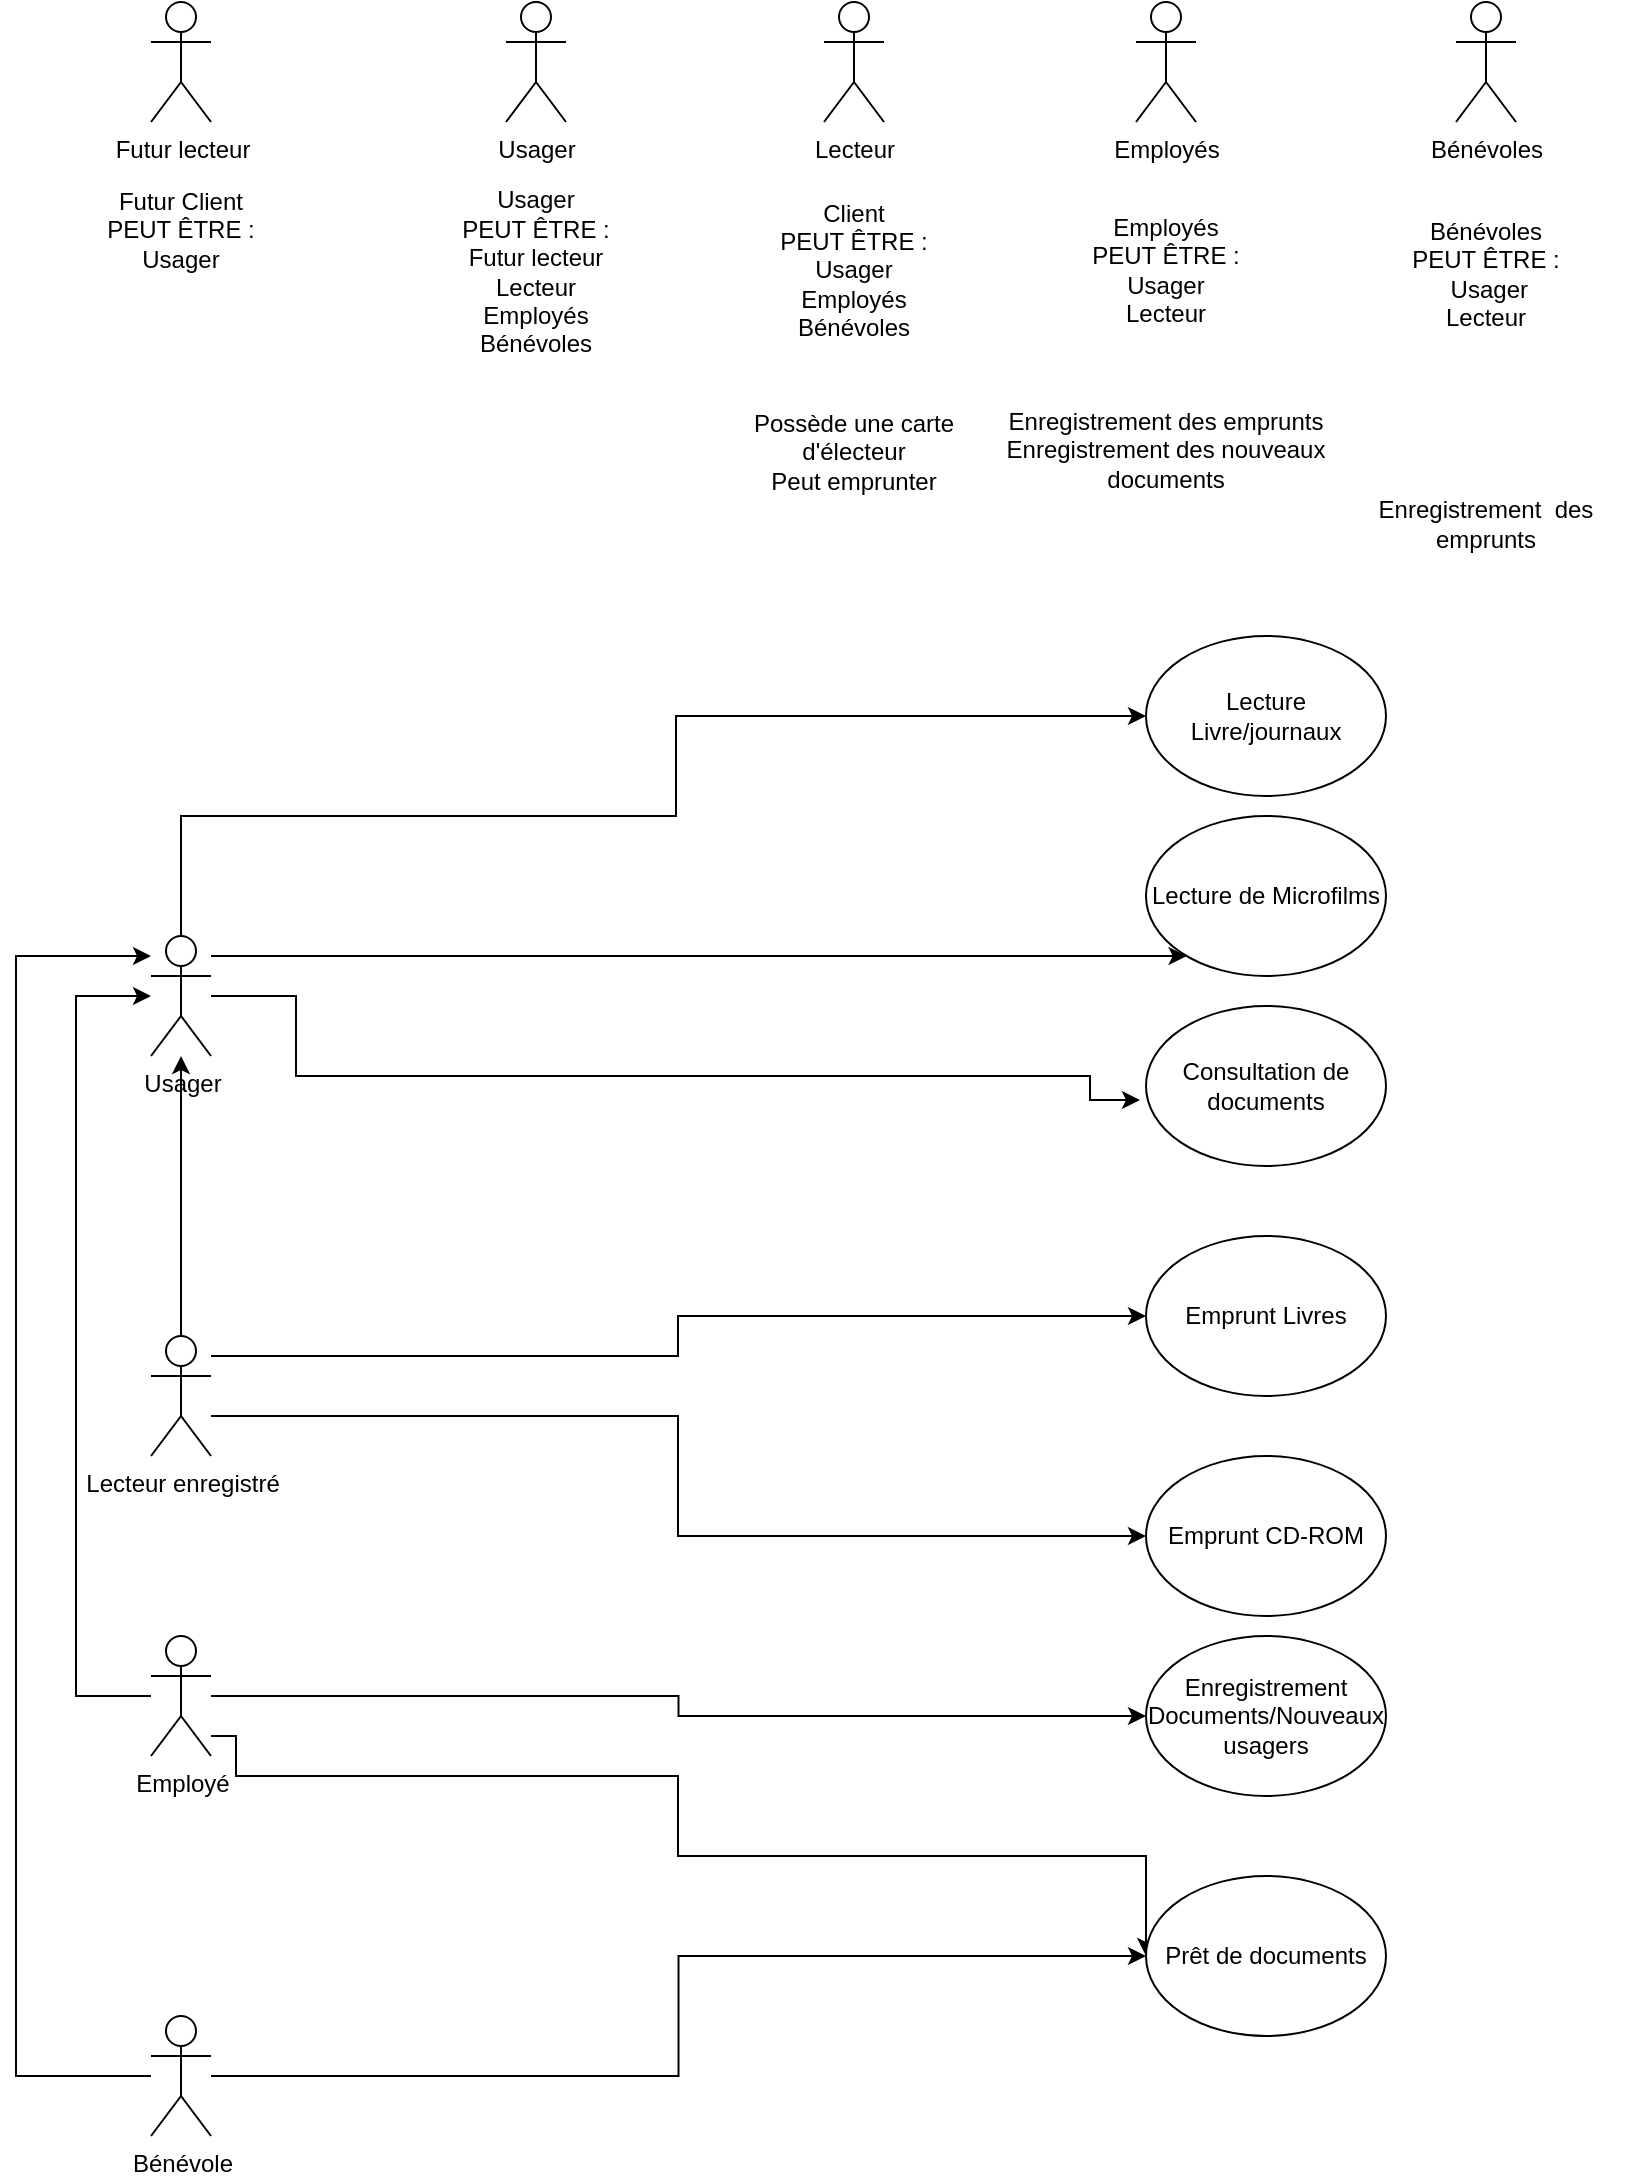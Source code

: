 <mxfile version="18.1.3" type="github">
  <diagram id="fm7U9SSoICCijSZEIIOG" name="Page-1">
    <mxGraphModel dx="1497" dy="842" grid="1" gridSize="10" guides="1" tooltips="1" connect="1" arrows="1" fold="1" page="1" pageScale="1" pageWidth="827" pageHeight="1169" math="0" shadow="0">
      <root>
        <mxCell id="0" />
        <mxCell id="1" parent="0" />
        <mxCell id="n0n8YimcOrlQ7607udr9-1" value="Usager&lt;br&gt;" style="shape=umlActor;verticalLabelPosition=bottom;verticalAlign=top;html=1;outlineConnect=0;" vertex="1" parent="1">
          <mxGeometry x="255" y="3" width="30" height="60" as="geometry" />
        </mxCell>
        <mxCell id="n0n8YimcOrlQ7607udr9-6" value="Futur lecteur" style="shape=umlActor;verticalLabelPosition=bottom;verticalAlign=top;html=1;outlineConnect=0;" vertex="1" parent="1">
          <mxGeometry x="77.5" y="3" width="30" height="60" as="geometry" />
        </mxCell>
        <mxCell id="n0n8YimcOrlQ7607udr9-8" value="Lecteur" style="shape=umlActor;verticalLabelPosition=bottom;verticalAlign=top;html=1;outlineConnect=0;" vertex="1" parent="1">
          <mxGeometry x="414" y="3" width="30" height="60" as="geometry" />
        </mxCell>
        <mxCell id="n0n8YimcOrlQ7607udr9-9" value="Employés&lt;br&gt;" style="shape=umlActor;verticalLabelPosition=bottom;verticalAlign=top;html=1;outlineConnect=0;" vertex="1" parent="1">
          <mxGeometry x="570" y="3" width="30" height="60" as="geometry" />
        </mxCell>
        <mxCell id="n0n8YimcOrlQ7607udr9-10" value="Bénévoles&lt;br&gt;" style="shape=umlActor;verticalLabelPosition=bottom;verticalAlign=top;html=1;outlineConnect=0;" vertex="1" parent="1">
          <mxGeometry x="730" y="3" width="30" height="60" as="geometry" />
        </mxCell>
        <mxCell id="n0n8YimcOrlQ7607udr9-12" value="Futur Client&lt;br&gt;PEUT ÊTRE :&lt;br&gt;Usager" style="text;html=1;strokeColor=none;fillColor=none;align=center;verticalAlign=middle;whiteSpace=wrap;rounded=0;" vertex="1" parent="1">
          <mxGeometry x="50" y="102" width="85" height="30" as="geometry" />
        </mxCell>
        <mxCell id="n0n8YimcOrlQ7607udr9-14" value="Usager&lt;br&gt;PEUT ÊTRE :&lt;br&gt;Futur lecteur&lt;br&gt;Lecteur&lt;br&gt;Employés&lt;br&gt;Bénévoles" style="text;html=1;strokeColor=none;fillColor=none;align=center;verticalAlign=middle;whiteSpace=wrap;rounded=0;" vertex="1" parent="1">
          <mxGeometry x="210" y="123" width="120" height="30" as="geometry" />
        </mxCell>
        <mxCell id="n0n8YimcOrlQ7607udr9-15" value="Client&lt;br&gt;PEUT ÊTRE :&lt;br&gt;Usager&lt;br&gt;Employés&lt;br&gt;Bénévoles" style="text;html=1;strokeColor=none;fillColor=none;align=center;verticalAlign=middle;whiteSpace=wrap;rounded=0;" vertex="1" parent="1">
          <mxGeometry x="384" y="122" width="90" height="30" as="geometry" />
        </mxCell>
        <mxCell id="n0n8YimcOrlQ7607udr9-16" value="Employés&lt;br&gt;PEUT ÊTRE :&lt;br&gt;Usager&lt;br&gt;Lecteur" style="text;html=1;strokeColor=none;fillColor=none;align=center;verticalAlign=middle;whiteSpace=wrap;rounded=0;" vertex="1" parent="1">
          <mxGeometry x="540" y="122" width="90" height="30" as="geometry" />
        </mxCell>
        <mxCell id="n0n8YimcOrlQ7607udr9-17" value="Bénévoles&lt;br&gt;PEUT ÊTRE :&lt;br&gt;&amp;nbsp;Usager&lt;br&gt;Lecteur" style="text;html=1;strokeColor=none;fillColor=none;align=center;verticalAlign=middle;whiteSpace=wrap;rounded=0;" vertex="1" parent="1">
          <mxGeometry x="695" y="124" width="100" height="30" as="geometry" />
        </mxCell>
        <mxCell id="n0n8YimcOrlQ7607udr9-19" value="Enregistrement&amp;nbsp; des emprunts" style="text;html=1;strokeColor=none;fillColor=none;align=center;verticalAlign=middle;whiteSpace=wrap;rounded=0;" vertex="1" parent="1">
          <mxGeometry x="670" y="249" width="150" height="30" as="geometry" />
        </mxCell>
        <mxCell id="n0n8YimcOrlQ7607udr9-21" value="Enregistrement des emprunts&lt;br&gt;Enregistrement des nouveaux documents" style="text;html=1;strokeColor=none;fillColor=none;align=center;verticalAlign=middle;whiteSpace=wrap;rounded=0;" vertex="1" parent="1">
          <mxGeometry x="495" y="212" width="180" height="30" as="geometry" />
        </mxCell>
        <mxCell id="n0n8YimcOrlQ7607udr9-22" value="Possède une carte d&#39;électeur&lt;br&gt;Peut emprunter" style="text;html=1;strokeColor=none;fillColor=none;align=center;verticalAlign=middle;whiteSpace=wrap;rounded=0;" vertex="1" parent="1">
          <mxGeometry x="359" y="213" width="140" height="30" as="geometry" />
        </mxCell>
        <mxCell id="n0n8YimcOrlQ7607udr9-25" style="edgeStyle=orthogonalEdgeStyle;rounded=0;orthogonalLoop=1;jettySize=auto;html=1;" edge="1" parent="1" source="n0n8YimcOrlQ7607udr9-23" target="n0n8YimcOrlQ7607udr9-24">
          <mxGeometry relative="1" as="geometry">
            <Array as="points">
              <mxPoint x="93" y="410" />
              <mxPoint x="340" y="410" />
            </Array>
          </mxGeometry>
        </mxCell>
        <mxCell id="n0n8YimcOrlQ7607udr9-27" style="edgeStyle=orthogonalEdgeStyle;rounded=0;orthogonalLoop=1;jettySize=auto;html=1;" edge="1" parent="1" source="n0n8YimcOrlQ7607udr9-23" target="n0n8YimcOrlQ7607udr9-26">
          <mxGeometry relative="1" as="geometry">
            <Array as="points">
              <mxPoint x="150" y="480" />
              <mxPoint x="150" y="480" />
            </Array>
          </mxGeometry>
        </mxCell>
        <mxCell id="n0n8YimcOrlQ7607udr9-35" style="edgeStyle=orthogonalEdgeStyle;rounded=0;orthogonalLoop=1;jettySize=auto;html=1;entryX=-0.025;entryY=0.588;entryDx=0;entryDy=0;entryPerimeter=0;" edge="1" parent="1" source="n0n8YimcOrlQ7607udr9-23" target="n0n8YimcOrlQ7607udr9-34">
          <mxGeometry relative="1" as="geometry">
            <Array as="points">
              <mxPoint x="150" y="500" />
              <mxPoint x="150" y="540" />
              <mxPoint x="547" y="540" />
              <mxPoint x="547" y="552" />
            </Array>
          </mxGeometry>
        </mxCell>
        <mxCell id="n0n8YimcOrlQ7607udr9-23" value="Usager&lt;br&gt;" style="shape=umlActor;verticalLabelPosition=bottom;verticalAlign=top;html=1;outlineConnect=0;" vertex="1" parent="1">
          <mxGeometry x="77.5" y="470" width="30" height="60" as="geometry" />
        </mxCell>
        <mxCell id="n0n8YimcOrlQ7607udr9-24" value="Lecture Livre/journaux" style="ellipse;whiteSpace=wrap;html=1;" vertex="1" parent="1">
          <mxGeometry x="575" y="320" width="120" height="80" as="geometry" />
        </mxCell>
        <mxCell id="n0n8YimcOrlQ7607udr9-26" value="Lecture de Microfilms" style="ellipse;whiteSpace=wrap;html=1;" vertex="1" parent="1">
          <mxGeometry x="575" y="410" width="120" height="80" as="geometry" />
        </mxCell>
        <mxCell id="n0n8YimcOrlQ7607udr9-33" style="edgeStyle=orthogonalEdgeStyle;rounded=0;orthogonalLoop=1;jettySize=auto;html=1;" edge="1" parent="1" source="n0n8YimcOrlQ7607udr9-30" target="n0n8YimcOrlQ7607udr9-23">
          <mxGeometry relative="1" as="geometry" />
        </mxCell>
        <mxCell id="n0n8YimcOrlQ7607udr9-37" style="edgeStyle=orthogonalEdgeStyle;rounded=0;orthogonalLoop=1;jettySize=auto;html=1;" edge="1" parent="1" source="n0n8YimcOrlQ7607udr9-30" target="n0n8YimcOrlQ7607udr9-36">
          <mxGeometry relative="1" as="geometry">
            <Array as="points">
              <mxPoint x="341" y="680" />
              <mxPoint x="341" y="660" />
            </Array>
          </mxGeometry>
        </mxCell>
        <mxCell id="n0n8YimcOrlQ7607udr9-39" style="edgeStyle=orthogonalEdgeStyle;rounded=0;orthogonalLoop=1;jettySize=auto;html=1;entryX=0;entryY=0.5;entryDx=0;entryDy=0;" edge="1" parent="1" source="n0n8YimcOrlQ7607udr9-30" target="n0n8YimcOrlQ7607udr9-38">
          <mxGeometry relative="1" as="geometry">
            <Array as="points">
              <mxPoint x="341" y="710" />
              <mxPoint x="341" y="770" />
            </Array>
          </mxGeometry>
        </mxCell>
        <mxCell id="n0n8YimcOrlQ7607udr9-30" value="Lecteur enregistré&lt;br&gt;" style="shape=umlActor;verticalLabelPosition=bottom;verticalAlign=top;html=1;outlineConnect=0;" vertex="1" parent="1">
          <mxGeometry x="77.5" y="670" width="30" height="60" as="geometry" />
        </mxCell>
        <mxCell id="n0n8YimcOrlQ7607udr9-34" value="Consultation de documents" style="ellipse;whiteSpace=wrap;html=1;" vertex="1" parent="1">
          <mxGeometry x="575" y="505" width="120" height="80" as="geometry" />
        </mxCell>
        <mxCell id="n0n8YimcOrlQ7607udr9-36" value="Emprunt Livres" style="ellipse;whiteSpace=wrap;html=1;" vertex="1" parent="1">
          <mxGeometry x="575" y="620" width="120" height="80" as="geometry" />
        </mxCell>
        <mxCell id="n0n8YimcOrlQ7607udr9-38" value="Emprunt CD-ROM" style="ellipse;whiteSpace=wrap;html=1;" vertex="1" parent="1">
          <mxGeometry x="575" y="730" width="120" height="80" as="geometry" />
        </mxCell>
        <mxCell id="n0n8YimcOrlQ7607udr9-43" style="edgeStyle=orthogonalEdgeStyle;rounded=0;orthogonalLoop=1;jettySize=auto;html=1;" edge="1" parent="1" source="n0n8YimcOrlQ7607udr9-40" target="n0n8YimcOrlQ7607udr9-23">
          <mxGeometry relative="1" as="geometry">
            <Array as="points">
              <mxPoint x="40" y="850" />
              <mxPoint x="40" y="500" />
            </Array>
          </mxGeometry>
        </mxCell>
        <mxCell id="n0n8YimcOrlQ7607udr9-47" style="edgeStyle=orthogonalEdgeStyle;rounded=0;orthogonalLoop=1;jettySize=auto;html=1;" edge="1" parent="1" source="n0n8YimcOrlQ7607udr9-40" target="n0n8YimcOrlQ7607udr9-46">
          <mxGeometry relative="1" as="geometry" />
        </mxCell>
        <mxCell id="n0n8YimcOrlQ7607udr9-49" style="edgeStyle=orthogonalEdgeStyle;rounded=0;orthogonalLoop=1;jettySize=auto;html=1;entryX=0;entryY=0.5;entryDx=0;entryDy=0;" edge="1" parent="1" source="n0n8YimcOrlQ7607udr9-40" target="n0n8YimcOrlQ7607udr9-48">
          <mxGeometry relative="1" as="geometry">
            <Array as="points">
              <mxPoint x="120" y="870" />
              <mxPoint x="120" y="890" />
              <mxPoint x="341" y="890" />
              <mxPoint x="341" y="930" />
              <mxPoint x="575" y="930" />
            </Array>
          </mxGeometry>
        </mxCell>
        <mxCell id="n0n8YimcOrlQ7607udr9-40" value="Employé&lt;br&gt;" style="shape=umlActor;verticalLabelPosition=bottom;verticalAlign=top;html=1;outlineConnect=0;" vertex="1" parent="1">
          <mxGeometry x="77.5" y="820" width="30" height="60" as="geometry" />
        </mxCell>
        <mxCell id="n0n8YimcOrlQ7607udr9-45" style="edgeStyle=orthogonalEdgeStyle;rounded=0;orthogonalLoop=1;jettySize=auto;html=1;" edge="1" parent="1" source="n0n8YimcOrlQ7607udr9-44" target="n0n8YimcOrlQ7607udr9-23">
          <mxGeometry relative="1" as="geometry">
            <Array as="points">
              <mxPoint x="10" y="1040" />
              <mxPoint x="10" y="480" />
            </Array>
          </mxGeometry>
        </mxCell>
        <mxCell id="n0n8YimcOrlQ7607udr9-50" style="edgeStyle=orthogonalEdgeStyle;rounded=0;orthogonalLoop=1;jettySize=auto;html=1;" edge="1" parent="1" source="n0n8YimcOrlQ7607udr9-44" target="n0n8YimcOrlQ7607udr9-48">
          <mxGeometry relative="1" as="geometry" />
        </mxCell>
        <mxCell id="n0n8YimcOrlQ7607udr9-44" value="Bénévole&lt;br&gt;" style="shape=umlActor;verticalLabelPosition=bottom;verticalAlign=top;html=1;outlineConnect=0;" vertex="1" parent="1">
          <mxGeometry x="77.5" y="1010" width="30" height="60" as="geometry" />
        </mxCell>
        <mxCell id="n0n8YimcOrlQ7607udr9-46" value="Enregistrement Documents/Nouveaux usagers" style="ellipse;whiteSpace=wrap;html=1;" vertex="1" parent="1">
          <mxGeometry x="575" y="820" width="120" height="80" as="geometry" />
        </mxCell>
        <mxCell id="n0n8YimcOrlQ7607udr9-48" value="Prêt de documents" style="ellipse;whiteSpace=wrap;html=1;" vertex="1" parent="1">
          <mxGeometry x="575" y="940" width="120" height="80" as="geometry" />
        </mxCell>
      </root>
    </mxGraphModel>
  </diagram>
</mxfile>
